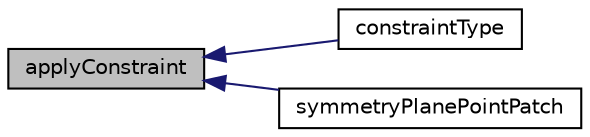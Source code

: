 digraph "applyConstraint"
{
  bgcolor="transparent";
  edge [fontname="Helvetica",fontsize="10",labelfontname="Helvetica",labelfontsize="10"];
  node [fontname="Helvetica",fontsize="10",shape=record];
  rankdir="LR";
  Node1 [label="applyConstraint",height=0.2,width=0.4,color="black", fillcolor="grey75", style="filled", fontcolor="black"];
  Node1 -> Node2 [dir="back",color="midnightblue",fontsize="10",style="solid",fontname="Helvetica"];
  Node2 [label="constraintType",height=0.2,width=0.4,color="black",URL="$a02619.html#aff64e9510b9682c7d1a85746a8ff92dd",tooltip="Return the constraint type this pointPatch implements. "];
  Node1 -> Node3 [dir="back",color="midnightblue",fontsize="10",style="solid",fontname="Helvetica"];
  Node3 [label="symmetryPlanePointPatch",height=0.2,width=0.4,color="black",URL="$a02619.html#a367c0efffcbc91f2206cd2c6b4687f7c",tooltip="Construct from polyPatch. "];
}
